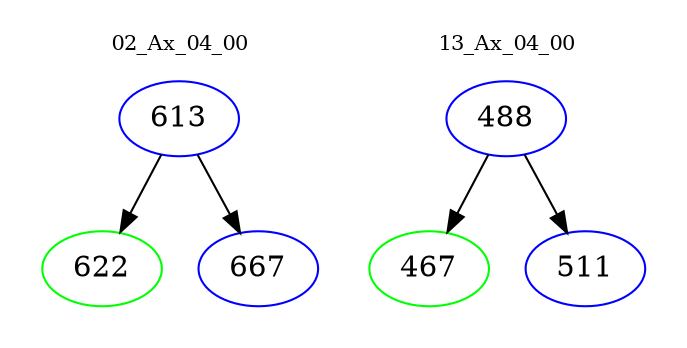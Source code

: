 digraph{
subgraph cluster_0 {
color = white
label = "02_Ax_04_00";
fontsize=10;
T0_613 [label="613", color="blue"]
T0_613 -> T0_622 [color="black"]
T0_622 [label="622", color="green"]
T0_613 -> T0_667 [color="black"]
T0_667 [label="667", color="blue"]
}
subgraph cluster_1 {
color = white
label = "13_Ax_04_00";
fontsize=10;
T1_488 [label="488", color="blue"]
T1_488 -> T1_467 [color="black"]
T1_467 [label="467", color="green"]
T1_488 -> T1_511 [color="black"]
T1_511 [label="511", color="blue"]
}
}
